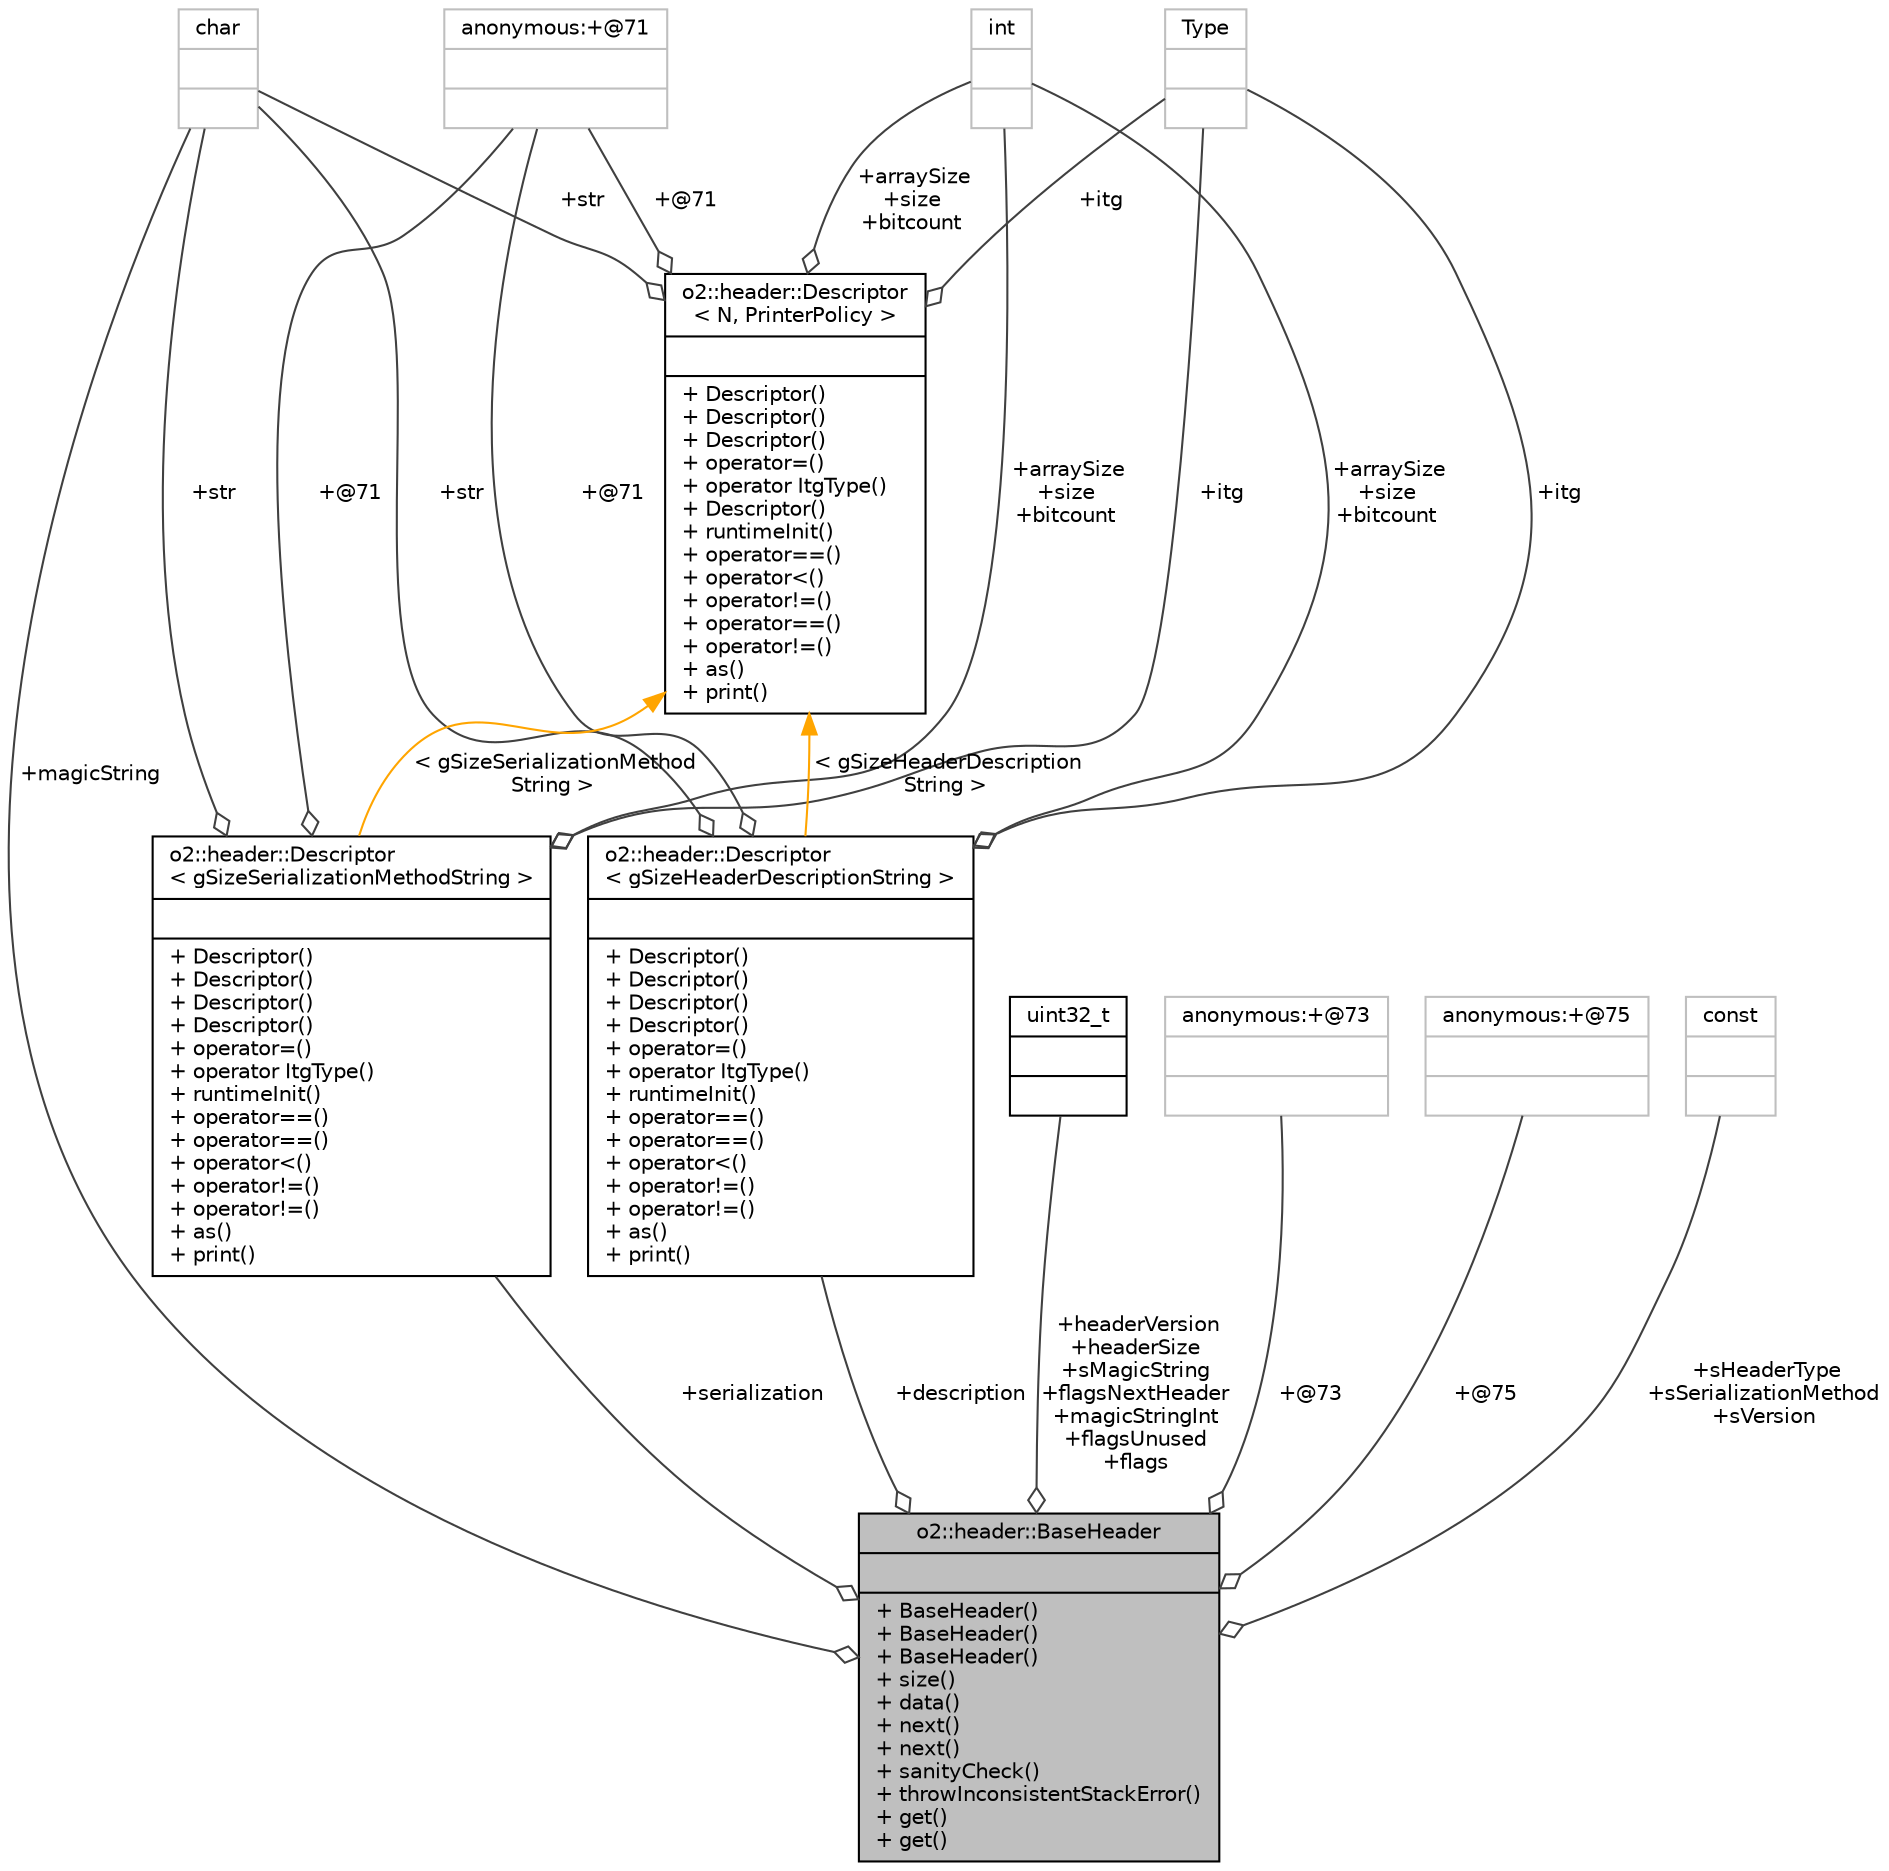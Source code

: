 digraph "o2::header::BaseHeader"
{
 // INTERACTIVE_SVG=YES
  bgcolor="transparent";
  edge [fontname="Helvetica",fontsize="10",labelfontname="Helvetica",labelfontsize="10"];
  node [fontname="Helvetica",fontsize="10",shape=record];
  Node14 [label="{o2::header::BaseHeader\n||+ BaseHeader()\l+ BaseHeader()\l+ BaseHeader()\l+ size()\l+ data()\l+ next()\l+ next()\l+ sanityCheck()\l+ throwInconsistentStackError()\l+ get()\l+ get()\l}",height=0.2,width=0.4,color="black", fillcolor="grey75", style="filled", fontcolor="black"];
  Node15 -> Node14 [color="grey25",fontsize="10",style="solid",label=" +description" ,arrowhead="odiamond",fontname="Helvetica"];
  Node15 [label="{o2::header::Descriptor\l\< gSizeHeaderDescriptionString \>\n||+ Descriptor()\l+ Descriptor()\l+ Descriptor()\l+ Descriptor()\l+ operator=()\l+ operator ItgType()\l+ runtimeInit()\l+ operator==()\l+ operator==()\l+ operator\<()\l+ operator!=()\l+ operator!=()\l+ as()\l+ print()\l}",height=0.2,width=0.4,color="black",URL="$d9/db3/structo2_1_1header_1_1Descriptor.html"];
  Node16 -> Node15 [color="grey25",fontsize="10",style="solid",label=" +itg" ,arrowhead="odiamond",fontname="Helvetica"];
  Node16 [label="{Type\n||}",height=0.2,width=0.4,color="grey75"];
  Node17 -> Node15 [color="grey25",fontsize="10",style="solid",label=" +str" ,arrowhead="odiamond",fontname="Helvetica"];
  Node17 [label="{char\n||}",height=0.2,width=0.4,color="grey75"];
  Node18 -> Node15 [color="grey25",fontsize="10",style="solid",label=" +arraySize\n+size\n+bitcount" ,arrowhead="odiamond",fontname="Helvetica"];
  Node18 [label="{int\n||}",height=0.2,width=0.4,color="grey75"];
  Node19 -> Node15 [color="grey25",fontsize="10",style="solid",label=" +@71" ,arrowhead="odiamond",fontname="Helvetica"];
  Node19 [label="{anonymous:+@71\n||}",height=0.2,width=0.4,color="grey75"];
  Node20 -> Node15 [dir="back",color="orange",fontsize="10",style="solid",label=" \< gSizeHeaderDescription\lString \>" ,fontname="Helvetica"];
  Node20 [label="{o2::header::Descriptor\l\< N, PrinterPolicy \>\n||+ Descriptor()\l+ Descriptor()\l+ Descriptor()\l+ operator=()\l+ operator ItgType()\l+ Descriptor()\l+ runtimeInit()\l+ operator==()\l+ operator\<()\l+ operator!=()\l+ operator==()\l+ operator!=()\l+ as()\l+ print()\l}",height=0.2,width=0.4,color="black",URL="$d9/db3/structo2_1_1header_1_1Descriptor.html"];
  Node16 -> Node20 [color="grey25",fontsize="10",style="solid",label=" +itg" ,arrowhead="odiamond",fontname="Helvetica"];
  Node17 -> Node20 [color="grey25",fontsize="10",style="solid",label=" +str" ,arrowhead="odiamond",fontname="Helvetica"];
  Node18 -> Node20 [color="grey25",fontsize="10",style="solid",label=" +arraySize\n+size\n+bitcount" ,arrowhead="odiamond",fontname="Helvetica"];
  Node19 -> Node20 [color="grey25",fontsize="10",style="solid",label=" +@71" ,arrowhead="odiamond",fontname="Helvetica"];
  Node17 -> Node14 [color="grey25",fontsize="10",style="solid",label=" +magicString" ,arrowhead="odiamond",fontname="Helvetica"];
  Node21 -> Node14 [color="grey25",fontsize="10",style="solid",label=" +serialization" ,arrowhead="odiamond",fontname="Helvetica"];
  Node21 [label="{o2::header::Descriptor\l\< gSizeSerializationMethodString \>\n||+ Descriptor()\l+ Descriptor()\l+ Descriptor()\l+ Descriptor()\l+ operator=()\l+ operator ItgType()\l+ runtimeInit()\l+ operator==()\l+ operator==()\l+ operator\<()\l+ operator!=()\l+ operator!=()\l+ as()\l+ print()\l}",height=0.2,width=0.4,color="black",URL="$d9/db3/structo2_1_1header_1_1Descriptor.html"];
  Node16 -> Node21 [color="grey25",fontsize="10",style="solid",label=" +itg" ,arrowhead="odiamond",fontname="Helvetica"];
  Node17 -> Node21 [color="grey25",fontsize="10",style="solid",label=" +str" ,arrowhead="odiamond",fontname="Helvetica"];
  Node18 -> Node21 [color="grey25",fontsize="10",style="solid",label=" +arraySize\n+size\n+bitcount" ,arrowhead="odiamond",fontname="Helvetica"];
  Node19 -> Node21 [color="grey25",fontsize="10",style="solid",label=" +@71" ,arrowhead="odiamond",fontname="Helvetica"];
  Node20 -> Node21 [dir="back",color="orange",fontsize="10",style="solid",label=" \< gSizeSerializationMethod\lString \>" ,fontname="Helvetica"];
  Node22 -> Node14 [color="grey25",fontsize="10",style="solid",label=" +headerVersion\n+headerSize\n+sMagicString\n+flagsNextHeader\n+magicStringInt\n+flagsUnused\n+flags" ,arrowhead="odiamond",fontname="Helvetica"];
  Node22 [label="{uint32_t\n||}",height=0.2,width=0.4,color="black",URL="$d3/d87/classuint32__t.html"];
  Node23 -> Node14 [color="grey25",fontsize="10",style="solid",label=" +@73" ,arrowhead="odiamond",fontname="Helvetica"];
  Node23 [label="{anonymous:+@73\n||}",height=0.2,width=0.4,color="grey75"];
  Node24 -> Node14 [color="grey25",fontsize="10",style="solid",label=" +@75" ,arrowhead="odiamond",fontname="Helvetica"];
  Node24 [label="{anonymous:+@75\n||}",height=0.2,width=0.4,color="grey75"];
  Node25 -> Node14 [color="grey25",fontsize="10",style="solid",label=" +sHeaderType\n+sSerializationMethod\n+sVersion" ,arrowhead="odiamond",fontname="Helvetica"];
  Node25 [label="{const\n||}",height=0.2,width=0.4,color="grey75"];
}
